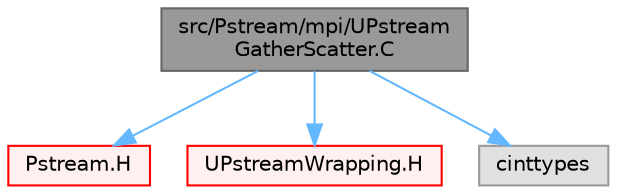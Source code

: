 digraph "src/Pstream/mpi/UPstreamGatherScatter.C"
{
 // LATEX_PDF_SIZE
  bgcolor="transparent";
  edge [fontname=Helvetica,fontsize=10,labelfontname=Helvetica,labelfontsize=10];
  node [fontname=Helvetica,fontsize=10,shape=box,height=0.2,width=0.4];
  Node1 [id="Node000001",label="src/Pstream/mpi/UPstream\lGatherScatter.C",height=0.2,width=0.4,color="gray40", fillcolor="grey60", style="filled", fontcolor="black",tooltip=" "];
  Node1 -> Node2 [id="edge1_Node000001_Node000002",color="steelblue1",style="solid",tooltip=" "];
  Node2 [id="Node000002",label="Pstream.H",height=0.2,width=0.4,color="red", fillcolor="#FFF0F0", style="filled",URL="$Pstream_8H.html",tooltip=" "];
  Node1 -> Node144 [id="edge2_Node000001_Node000144",color="steelblue1",style="solid",tooltip=" "];
  Node144 [id="Node000144",label="UPstreamWrapping.H",height=0.2,width=0.4,color="red", fillcolor="#FFF0F0", style="filled",URL="$UPstreamWrapping_8H.html",tooltip="Functions to wrap MPI_Bcast, MPI_Allreduce, MPI_Iallreduce etc."];
  Node1 -> Node146 [id="edge3_Node000001_Node000146",color="steelblue1",style="solid",tooltip=" "];
  Node146 [id="Node000146",label="cinttypes",height=0.2,width=0.4,color="grey60", fillcolor="#E0E0E0", style="filled",tooltip=" "];
}
